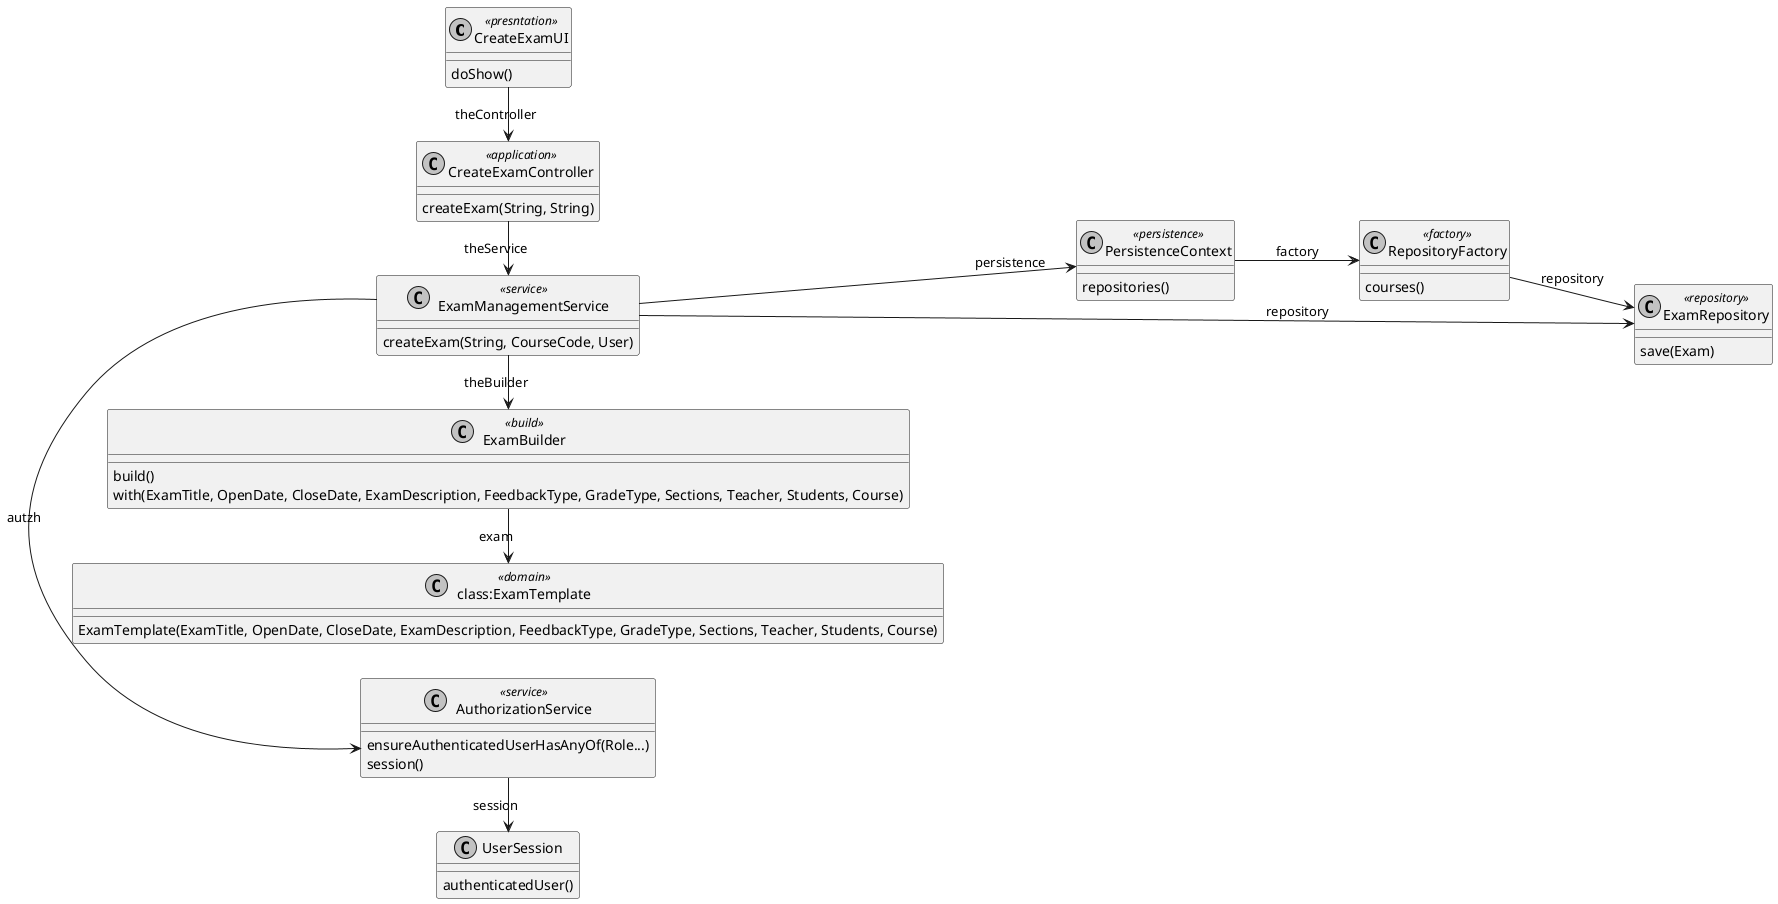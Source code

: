 @startuml

skinparam monochrome true
skinparam packageStyle rect
skinparam defaultFontName FG Virgil
skinparam shadowing false

left to right direction

class CreateExamUI <<presntation>> {
    doShow()
}

class CreateExamController <<application>> {
    createExam(String, String)
}

class ExamManagementService <<service>> {
    createExam(String, CourseCode, User)
}

class AuthorizationService <<service>> {
    ensureAuthenticatedUserHasAnyOf(Role...)
    session()
}

class UserSession {
    authenticatedUser()
}


class "class:ExamTemplate" <<domain>> {
    ExamTemplate(ExamTitle, OpenDate, CloseDate, ExamDescription, FeedbackType, GradeType, Sections, Teacher, Students, Course)
}

class ExamBuilder <<build>> {
    build()
    with(ExamTitle, OpenDate, CloseDate, ExamDescription, FeedbackType, GradeType, Sections, Teacher, Students, Course)
}


class PersistenceContext <<persistence>> {
    repositories()
}

class RepositoryFactory <<factory>> {
    courses()
}

class ExamRepository <<repository>> {
    save(Exam)
}

CreateExamUI -> CreateExamController : theController
CreateExamController -> ExamManagementService : theService
ExamManagementService -> AuthorizationService : autzh
AuthorizationService -> UserSession : session
ExamManagementService -> ExamBuilder : theBuilder
ExamBuilder -> "class:ExamTemplate" : exam
ExamManagementService --> PersistenceContext : persistence
PersistenceContext --> RepositoryFactory : factory
RepositoryFactory --> ExamRepository : repository
ExamManagementService --> ExamRepository : repository

@enduml